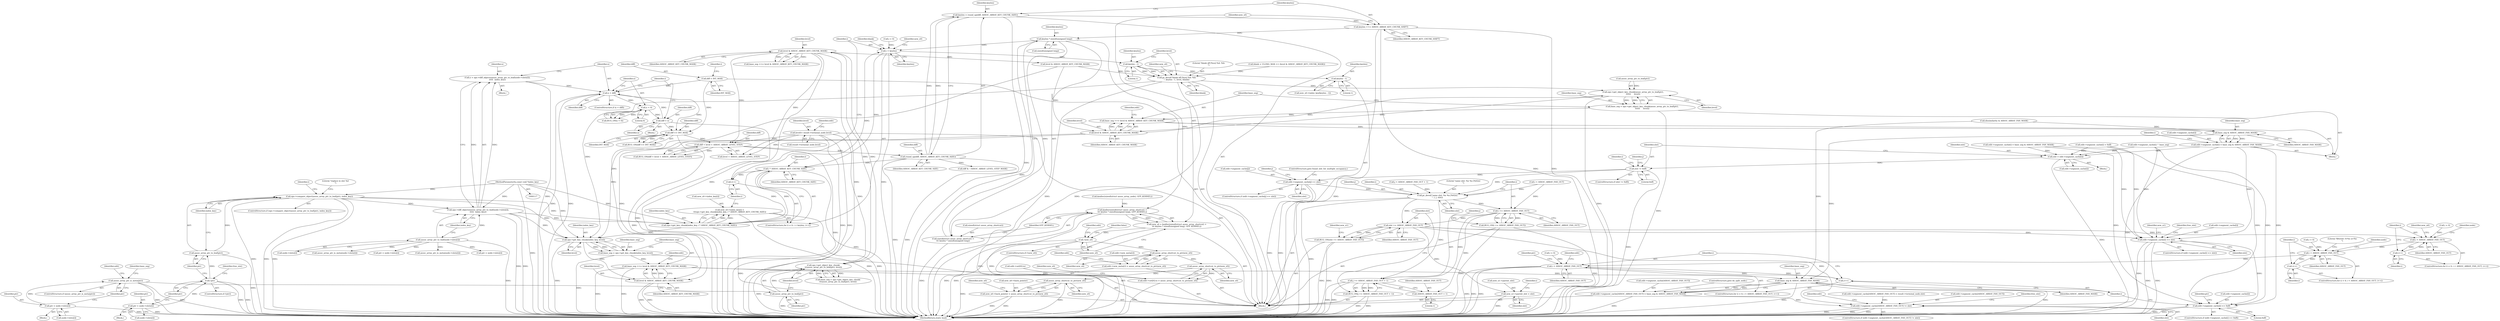 digraph "0_linux_8d4a2ec1e0b41b0cf9a0c5cd4511da7f8e4f3de2@API" {
"1001060" [label="(Call,keylen * sizeof(unsigned long))"];
"1001051" [label="(Call,keylen >>= ASSOC_ARRAY_KEY_CHUNK_SHIFT)"];
"1001046" [label="(Call,keylen = round_up(diff, ASSOC_ARRAY_KEY_CHUNK_SIZE))"];
"1001048" [label="(Call,round_up(diff, ASSOC_ARRAY_KEY_CHUNK_SIZE))"];
"1001041" [label="(Call,diff < level + ASSOC_ARRAY_LEVEL_STEP)"];
"1001037" [label="(Call,diff == INT_MAX)"];
"1001025" [label="(Call,x < diff)"];
"1001014" [label="(Call,x = ops->diff_objects(assoc_array_ptr_to_leaf(node->slots[i]),\n\t\t\t\t\t  index_key))"];
"1001016" [label="(Call,ops->diff_objects(assoc_array_ptr_to_leaf(node->slots[i]),\n\t\t\t\t\t  index_key))"];
"1001017" [label="(Call,assoc_array_ptr_to_leaf(node->slots[i]))"];
"1000200" [label="(Call,ops->compare_object(assoc_array_ptr_to_leaf(ptr), index_key))"];
"1000201" [label="(Call,assoc_array_ptr_to_leaf(ptr))"];
"1000192" [label="(Call,!ptr)"];
"1000184" [label="(Call,ptr = node->slots[i])"];
"1000120" [label="(MethodParameterIn,const void *index_key)"];
"1001000" [label="(Call,diff = INT_MAX)"];
"1001033" [label="(Call,diff = x)"];
"1001030" [label="(Call,x < 0)"];
"1000343" [label="(Call,level & ASSOC_ARRAY_KEY_CHUNK_MASK)"];
"1000337" [label="(Call,ops->get_object_key_chunk(\n\t\t\tassoc_array_ptr_to_leaf(ptr), level))"];
"1000338" [label="(Call,assoc_array_ptr_to_leaf(ptr))"];
"1000321" [label="(Call,assoc_array_ptr_is_meta(ptr))"];
"1000313" [label="(Call,ptr = node->slots[i])"];
"1000149" [label="(Call,level\t= result->terminal_node.level)"];
"1001056" [label="(Call,kzalloc(sizeof(struct assoc_array_shortcut) +\n\t\t\t keylen * sizeof(unsigned long), GFP_KERNEL))"];
"1001054" [label="(Call,new_s0 = kzalloc(sizeof(struct assoc_array_shortcut) +\n\t\t\t keylen * sizeof(unsigned long), GFP_KERNEL))"];
"1001066" [label="(Call,!new_s0)"];
"1001076" [label="(Call,assoc_array_shortcut_to_ptr(new_s0))"];
"1001070" [label="(Call,edit->new_meta[2] = assoc_array_shortcut_to_ptr(new_s0))"];
"1001086" [label="(Call,assoc_array_shortcut_to_ptr(new_s0))"];
"1001078" [label="(Call,edit->set[0].to = assoc_array_shortcut_to_ptr(new_s0))"];
"1001112" [label="(Call,assoc_array_shortcut_to_ptr(new_s0))"];
"1001108" [label="(Call,new_n0->back_pointer = assoc_array_shortcut_to_ptr(new_s0))"];
"1001057" [label="(Call,sizeof(struct assoc_array_shortcut) +\n\t\t\t keylen * sizeof(unsigned long))"];
"1001152" [label="(Call,i < keylen)"];
"1001165" [label="(Call,i * ASSOC_ARRAY_KEY_CHUNK_SIZE)"];
"1001155" [label="(Call,i++)"];
"1001163" [label="(Call,ops->get_key_chunk(index_key, i * ASSOC_ARRAY_KEY_CHUNK_SIZE))"];
"1001157" [label="(Call,new_s0->index_key[i] =\n\t\t\tops->get_key_chunk(index_key, i * ASSOC_ARRAY_KEY_CHUNK_SIZE))"];
"1001230" [label="(Call,ops->get_key_chunk(index_key, level))"];
"1001228" [label="(Call,base_seg = ops->get_key_chunk(index_key, level))"];
"1001233" [label="(Call,base_seg >>= level & ASSOC_ARRAY_KEY_CHUNK_MASK)"];
"1001244" [label="(Call,base_seg & ASSOC_ARRAY_FAN_MASK)"];
"1001238" [label="(Call,edit->segment_cache[ASSOC_ARRAY_FAN_OUT] = base_seg & ASSOC_ARRAY_FAN_MASK)"];
"1000663" [label="(Call,edit->segment_cache[ASSOC_ARRAY_FAN_OUT] != slot)"];
"1001235" [label="(Call,level & ASSOC_ARRAY_KEY_CHUNK_MASK)"];
"1001177" [label="(Call,keylen - 1)"];
"1001175" [label="(Call,pr_devel(\"blank off [%zu] %d: %lx\n\", keylen - 1, level, blank))"];
"1001210" [label="(Call,ops->get_object_key_chunk(assoc_array_ptr_to_leaf(ptr),\n\t\t\t\t\t\t     level))"];
"1001208" [label="(Call,base_seg = ops->get_object_key_chunk(assoc_array_ptr_to_leaf(ptr),\n\t\t\t\t\t\t     level))"];
"1001214" [label="(Call,base_seg >>= level & ASSOC_ARRAY_KEY_CHUNK_MASK)"];
"1001225" [label="(Call,base_seg & ASSOC_ARRAY_FAN_MASK)"];
"1001219" [label="(Call,edit->segment_cache[i] = base_seg & ASSOC_ARRAY_FAN_MASK)"];
"1000475" [label="(Call,slot = edit->segment_cache[i])"];
"1000483" [label="(Call,slot != 0xff)"];
"1000500" [label="(Call,edit->segment_cache[j] == slot)"];
"1000509" [label="(Call,pr_devel(\"same slot: %x %x [%02x]\n\", i, j, slot))"];
"1000515" [label="(Call,i >= ASSOC_ARRAY_FAN_OUT)"];
"1000514" [label="(Call,BUG_ON(i >= ASSOC_ARRAY_FAN_OUT))"];
"1000519" [label="(Call,j >= ASSOC_ARRAY_FAN_OUT + 1)"];
"1000518" [label="(Call,BUG_ON(j >= ASSOC_ARRAY_FAN_OUT + 1))"];
"1000521" [label="(Call,ASSOC_ARRAY_FAN_OUT + 1)"];
"1000525" [label="(Call,slot >= ASSOC_ARRAY_FAN_OUT)"];
"1000524" [label="(Call,BUG_ON(slot >= ASSOC_ARRAY_FAN_OUT))"];
"1000528" [label="(Call,new_n1->parent_slot = slot)"];
"1000537" [label="(Call,i < ASSOC_ARRAY_FAN_OUT)"];
"1000540" [label="(Call,i++)"];
"1000595" [label="(Call,i < ASSOC_ARRAY_FAN_OUT)"];
"1000598" [label="(Call,i++)"];
"1000729" [label="(Call,i < ASSOC_ARRAY_FAN_OUT)"];
"1000732" [label="(Call,i++)"];
"1000610" [label="(Call,edit->segment_cache[i] == slot)"];
"1000736" [label="(Call,edit->segment_cache[i] == 0xff)"];
"1001216" [label="(Call,level & ASSOC_ARRAY_KEY_CHUNK_MASK)"];
"1001187" [label="(Call,keylen - 1)"];
"1001216" [label="(Call,level & ASSOC_ARRAY_KEY_CHUNK_MASK)"];
"1000510" [label="(Literal,\"same slot: %x %x [%02x]\n\")"];
"1001015" [label="(Identifier,x)"];
"1000674" [label="(Identifier,free_slot)"];
"1001232" [label="(Identifier,level)"];
"1001002" [label="(Identifier,INT_MAX)"];
"1001005" [label="(Identifier,i)"];
"1000488" [label="(Identifier,j)"];
"1001078" [label="(Call,edit->set[0].to = assoc_array_shortcut_to_ptr(new_s0))"];
"1000725" [label="(ControlStructure,for (i = 0; i < ASSOC_ARRAY_FAN_OUT; i++))"];
"1001036" [label="(Call,BUG_ON(diff == INT_MAX))"];
"1000540" [label="(Call,i++)"];
"1000609" [label="(ControlStructure,if (edit->segment_cache[i] == slot))"];
"1000321" [label="(Call,assoc_array_ptr_is_meta(ptr))"];
"1000599" [label="(Identifier,i)"];
"1000524" [label="(Call,BUG_ON(slot >= ASSOC_ARRAY_FAN_OUT))"];
"1000324" [label="(Call,edit->segment_cache[i] = 0xff)"];
"1000201" [label="(Call,assoc_array_ptr_to_leaf(ptr))"];
"1001039" [label="(Identifier,INT_MAX)"];
"1000509" [label="(Call,pr_devel(\"same slot: %x %x [%02x]\n\", i, j, slot))"];
"1000520" [label="(Identifier,j)"];
"1000149" [label="(Call,level\t= result->terminal_node.level)"];
"1000337" [label="(Call,ops->get_object_key_chunk(\n\t\t\tassoc_array_ptr_to_leaf(ptr), level))"];
"1000206" [label="(Literal,\"replace in slot %d\n\")"];
"1001070" [label="(Call,edit->new_meta[2] = assoc_array_shortcut_to_ptr(new_s0))"];
"1001210" [label="(Call,ops->get_object_key_chunk(assoc_array_ptr_to_leaf(ptr),\n\t\t\t\t\t\t     level))"];
"1000733" [label="(Identifier,i)"];
"1000182" [label="(Identifier,i)"];
"1001060" [label="(Call,keylen * sizeof(unsigned long))"];
"1000596" [label="(Identifier,i)"];
"1001052" [label="(Identifier,keylen)"];
"1000343" [label="(Call,level & ASSOC_ARRAY_KEY_CHUNK_MASK)"];
"1000312" [label="(Block,)"];
"1001016" [label="(Call,ops->diff_objects(assoc_array_ptr_to_leaf(node->slots[i]),\n\t\t\t\t\t  index_key))"];
"1001163" [label="(Call,ops->get_key_chunk(index_key, i * ASSOC_ARRAY_KEY_CHUNK_SIZE))"];
"1001226" [label="(Identifier,base_seg)"];
"1000344" [label="(Identifier,level)"];
"1001153" [label="(Identifier,i)"];
"1001229" [label="(Identifier,base_seg)"];
"1000506" [label="(Identifier,slot)"];
"1001199" [label="(Identifier,i)"];
"1000313" [label="(Call,ptr = node->slots[i])"];
"1001169" [label="(Identifier,blank)"];
"1000663" [label="(Call,edit->segment_cache[ASSOC_ARRAY_FAN_OUT] != slot)"];
"1001065" [label="(ControlStructure,if (!new_s0))"];
"1001185" [label="(Identifier,new_s0)"];
"1000382" [label="(Call,edit->segment_cache[i] ^ base_seg)"];
"1001167" [label="(Identifier,ASSOC_ARRAY_KEY_CHUNK_SIZE)"];
"1000546" [label="(Identifier,node)"];
"1000730" [label="(Identifier,i)"];
"1000515" [label="(Call,i >= ASSOC_ARRAY_FAN_OUT)"];
"1001053" [label="(Identifier,ASSOC_ARRAY_KEY_CHUNK_SHIFT)"];
"1001086" [label="(Call,assoc_array_shortcut_to_ptr(new_s0))"];
"1001211" [label="(Call,assoc_array_ptr_to_leaf(ptr))"];
"1001217" [label="(Identifier,level)"];
"1000199" [label="(ControlStructure,if (ops->compare_object(assoc_array_ptr_to_leaf(ptr), index_key)))"];
"1001012" [label="(Block,)"];
"1001172" [label="(Call,level & ASSOC_ARRAY_KEY_CHUNK_MASK)"];
"1000320" [label="(ControlStructure,if (assoc_array_ptr_is_meta(ptr)))"];
"1001189" [label="(Literal,1)"];
"1001156" [label="(Identifier,i)"];
"1001023" [label="(Identifier,index_key)"];
"1001246" [label="(Identifier,ASSOC_ARRAY_FAN_MASK)"];
"1001055" [label="(Identifier,new_s0)"];
"1001046" [label="(Call,keylen = round_up(diff, ASSOC_ARRAY_KEY_CHUNK_SIZE))"];
"1000159" [label="(Identifier,edit)"];
"1001181" [label="(Identifier,blank)"];
"1000183" [label="(Block,)"];
"1000485" [label="(Literal,0xff)"];
"1001227" [label="(Identifier,ASSOC_ARRAY_FAN_MASK)"];
"1000639" [label="(Identifier,free_slot)"];
"1000184" [label="(Call,ptr = node->slots[i])"];
"1000572" [label="(Identifier,new_n0)"];
"1001112" [label="(Call,assoc_array_shortcut_to_ptr(new_s0))"];
"1000732" [label="(Call,i++)"];
"1001001" [label="(Identifier,diff)"];
"1001038" [label="(Identifier,diff)"];
"1000535" [label="(Identifier,i)"];
"1001239" [label="(Call,edit->segment_cache[ASSOC_ARRAY_FAN_OUT])"];
"1001214" [label="(Call,base_seg >>= level & ASSOC_ARRAY_KEY_CHUNK_MASK)"];
"1000737" [label="(Call,edit->segment_cache[i])"];
"1001042" [label="(Identifier,diff)"];
"1000338" [label="(Call,assoc_array_ptr_to_leaf(ptr))"];
"1001213" [label="(Identifier,level)"];
"1001035" [label="(Identifier,x)"];
"1001018" [label="(Call,node->slots[i])"];
"1001066" [label="(Call,!new_s0)"];
"1001079" [label="(Call,edit->set[0].to)"];
"1001236" [label="(Identifier,level)"];
"1001222" [label="(Identifier,edit)"];
"1000595" [label="(Call,i < ASSOC_ARRAY_FAN_OUT)"];
"1001017" [label="(Call,assoc_array_ptr_to_leaf(node->slots[i]))"];
"1001031" [label="(Identifier,x)"];
"1001241" [label="(Identifier,edit)"];
"1000592" [label="(Call,i = 0)"];
"1001209" [label="(Identifier,base_seg)"];
"1001215" [label="(Identifier,base_seg)"];
"1000203" [label="(Identifier,index_key)"];
"1000196" [label="(Identifier,free_slot)"];
"1000473" [label="(Identifier,i)"];
"1001064" [label="(Identifier,GFP_KERNEL)"];
"1000512" [label="(Identifier,j)"];
"1000611" [label="(Call,edit->segment_cache[i])"];
"1000735" [label="(ControlStructure,if (edit->segment_cache[i] == 0xff))"];
"1001233" [label="(Call,base_seg >>= level & ASSOC_ARRAY_KEY_CHUNK_MASK)"];
"1000394" [label="(Call,dissimilarity & ASSOC_ARRAY_FAN_MASK)"];
"1000528" [label="(Call,new_n1->parent_slot = slot)"];
"1000511" [label="(Identifier,i)"];
"1001069" [label="(Identifier,false)"];
"1001073" [label="(Identifier,edit)"];
"1001109" [label="(Call,new_n0->back_pointer)"];
"1000477" [label="(Call,edit->segment_cache[i])"];
"1001056" [label="(Call,kzalloc(sizeof(struct assoc_array_shortcut) +\n\t\t\t keylen * sizeof(unsigned long), GFP_KERNEL))"];
"1000539" [label="(Identifier,ASSOC_ARRAY_FAN_OUT)"];
"1001220" [label="(Call,edit->segment_cache[i])"];
"1000339" [label="(Identifier,ptr)"];
"1000500" [label="(Call,edit->segment_cache[j] == slot)"];
"1001219" [label="(Call,edit->segment_cache[i] = base_seg & ASSOC_ARRAY_FAN_MASK)"];
"1001029" [label="(Call,BUG_ON(x < 0))"];
"1001090" [label="(Identifier,new_s0)"];
"1000518" [label="(Call,BUG_ON(j >= ASSOC_ARRAY_FAN_OUT + 1))"];
"1000530" [label="(Identifier,new_n1)"];
"1000522" [label="(Identifier,ASSOC_ARRAY_FAN_OUT)"];
"1001061" [label="(Identifier,keylen)"];
"1000521" [label="(Call,ASSOC_ARRAY_FAN_OUT + 1)"];
"1001071" [label="(Call,edit->new_meta[2])"];
"1000501" [label="(Call,edit->segment_cache[j])"];
"1001034" [label="(Identifier,diff)"];
"1000659" [label="(Literal,\"filtered: f=%x n=%x\n\")"];
"1000669" [label="(Identifier,slot)"];
"1001011" [label="(Identifier,i)"];
"1000538" [label="(Identifier,i)"];
"1000483" [label="(Call,slot != 0xff)"];
"1001235" [label="(Call,level & ASSOC_ARRAY_KEY_CHUNK_MASK)"];
"1001208" [label="(Call,base_seg = ops->get_object_key_chunk(assoc_array_ptr_to_leaf(ptr),\n\t\t\t\t\t\t     level))"];
"1001248" [label="(MethodReturn,static bool)"];
"1001244" [label="(Call,base_seg & ASSOC_ARRAY_FAN_MASK)"];
"1001179" [label="(Literal,1)"];
"1001025" [label="(Call,x < diff)"];
"1000185" [label="(Identifier,ptr)"];
"1000533" [label="(ControlStructure,for (i = 0; i < ASSOC_ARRAY_FAN_OUT; i++))"];
"1000591" [label="(ControlStructure,for (i = 0; i < ASSOC_ARRAY_FAN_OUT; i++))"];
"1000598" [label="(Call,i++)"];
"1001155" [label="(Call,i++)"];
"1000514" [label="(Call,BUG_ON(i >= ASSOC_ARRAY_FAN_OUT))"];
"1001116" [label="(Identifier,new_n0)"];
"1000523" [label="(Literal,1)"];
"1001230" [label="(Call,ops->get_key_chunk(index_key, level))"];
"1000616" [label="(Identifier,slot)"];
"1001077" [label="(Identifier,new_s0)"];
"1001037" [label="(Call,diff == INT_MAX)"];
"1000345" [label="(Identifier,ASSOC_ARRAY_KEY_CHUNK_MASK)"];
"1000314" [label="(Identifier,ptr)"];
"1001108" [label="(Call,new_n0->back_pointer = assoc_array_shortcut_to_ptr(new_s0))"];
"1001177" [label="(Call,keylen - 1)"];
"1001030" [label="(Call,x < 0)"];
"1001201" [label="(Call,ptr = node->slots[i])"];
"1000193" [label="(Identifier,ptr)"];
"1000335" [label="(Call,base_seg = ops->get_object_key_chunk(\n\t\t\tassoc_array_ptr_to_leaf(ptr), level))"];
"1001054" [label="(Call,new_s0 = kzalloc(sizeof(struct assoc_array_shortcut) +\n\t\t\t keylen * sizeof(unsigned long), GFP_KERNEL))"];
"1000336" [label="(Identifier,base_seg)"];
"1000517" [label="(Identifier,ASSOC_ARRAY_FAN_OUT)"];
"1000534" [label="(Call,i = 0)"];
"1001247" [label="(ControlStructure,goto do_split_node;)"];
"1001176" [label="(Literal,\"blank off [%zu] %d: %lx\n\")"];
"1001154" [label="(Identifier,keylen)"];
"1000701" [label="(Identifier,edit)"];
"1001237" [label="(Identifier,ASSOC_ARRAY_KEY_CHUNK_MASK)"];
"1001200" [label="(Block,)"];
"1001082" [label="(Identifier,edit)"];
"1000281" [label="(Call,kzalloc(sizeof(struct assoc_array_node), GFP_KERNEL))"];
"1000200" [label="(Call,ops->compare_object(assoc_array_ptr_to_leaf(ptr), index_key))"];
"1000120" [label="(MethodParameterIn,const void *index_key)"];
"1000315" [label="(Call,node->slots[i])"];
"1001238" [label="(Call,edit->segment_cache[ASSOC_ARRAY_FAN_OUT] = base_seg & ASSOC_ARRAY_FAN_MASK)"];
"1000476" [label="(Identifier,slot)"];
"1000745" [label="(Identifier,ptr)"];
"1000739" [label="(Identifier,edit)"];
"1001067" [label="(Identifier,new_s0)"];
"1001149" [label="(Call,i = 0)"];
"1001231" [label="(Identifier,index_key)"];
"1001175" [label="(Call,pr_devel(\"blank off [%zu] %d: %lx\n\", keylen - 1, level, blank))"];
"1001062" [label="(Call,sizeof(unsigned long))"];
"1001137" [label="(Call,diff & ~ASSOC_ARRAY_LEVEL_STEP_MASK)"];
"1000602" [label="(Call,assoc_array_ptr_is_meta(node->slots[i]))"];
"1000605" [label="(Identifier,node)"];
"1000731" [label="(Identifier,ASSOC_ARRAY_FAN_OUT)"];
"1000341" [label="(Call,base_seg >>= level & ASSOC_ARRAY_KEY_CHUNK_MASK)"];
"1001148" [label="(ControlStructure,for (i = 0; i < keylen; i++))"];
"1000744" [label="(Call,ptr = node->slots[i])"];
"1000529" [label="(Call,new_n1->parent_slot)"];
"1000526" [label="(Identifier,slot)"];
"1000475" [label="(Call,slot = edit->segment_cache[i])"];
"1001152" [label="(Call,i < keylen)"];
"1000729" [label="(Call,i < ASSOC_ARRAY_FAN_OUT)"];
"1000541" [label="(Identifier,i)"];
"1001228" [label="(Call,base_seg = ops->get_key_chunk(index_key, level))"];
"1001027" [label="(Identifier,diff)"];
"1000543" [label="(Call,assoc_array_ptr_is_meta(node->slots[i]))"];
"1000192" [label="(Call,!ptr)"];
"1000527" [label="(Identifier,ASSOC_ARRAY_FAN_OUT)"];
"1000736" [label="(Call,edit->segment_cache[i] == 0xff)"];
"1001049" [label="(Identifier,diff)"];
"1000513" [label="(Identifier,slot)"];
"1000532" [label="(Identifier,slot)"];
"1001000" [label="(Call,diff = INT_MAX)"];
"1001050" [label="(Identifier,ASSOC_ARRAY_KEY_CHUNK_SIZE)"];
"1001160" [label="(Identifier,new_s0)"];
"1000621" [label="(Identifier,new_n1)"];
"1000525" [label="(Call,slot >= ASSOC_ARRAY_FAN_OUT)"];
"1001026" [label="(Identifier,x)"];
"1000346" [label="(Call,edit->segment_cache[i] = base_seg & ASSOC_ARRAY_FAN_MASK)"];
"1001166" [label="(Identifier,i)"];
"1001225" [label="(Call,base_seg & ASSOC_ARRAY_FAN_MASK)"];
"1001180" [label="(Identifier,level)"];
"1001048" [label="(Call,round_up(diff, ASSOC_ARRAY_KEY_CHUNK_SIZE))"];
"1001051" [label="(Call,keylen >>= ASSOC_ARRAY_KEY_CHUNK_SHIFT)"];
"1001040" [label="(Call,BUG_ON(diff < level + ASSOC_ARRAY_LEVEL_STEP))"];
"1000482" [label="(ControlStructure,if (slot != 0xff))"];
"1001028" [label="(Block,)"];
"1000498" [label="(Identifier,j)"];
"1001032" [label="(Literal,0)"];
"1001187" [label="(Call,keylen - 1)"];
"1001047" [label="(Identifier,keylen)"];
"1000186" [label="(Call,node->slots[i])"];
"1001168" [label="(Call,blank = ULONG_MAX << (level & ASSOC_ARRAY_KEY_CHUNK_MASK))"];
"1001183" [label="(Call,new_s0->index_key[keylen - 1])"];
"1001057" [label="(Call,sizeof(struct assoc_array_shortcut) +\n\t\t\t keylen * sizeof(unsigned long))"];
"1001041" [label="(Call,diff < level + ASSOC_ARRAY_LEVEL_STEP)"];
"1000499" [label="(ControlStructure,if (edit->segment_cache[j] == slot))"];
"1000156" [label="(Call,edit->segment_cache[ASSOC_ARRAY_FAN_OUT] = result->terminal_node.slot)"];
"1001014" [label="(Call,x = ops->diff_objects(assoc_array_ptr_to_leaf(node->slots[i]),\n\t\t\t\t\t  index_key))"];
"1000492" [label="(Call,j < ASSOC_ARRAY_FAN_OUT + 1)"];
"1001164" [label="(Identifier,index_key)"];
"1000519" [label="(Call,j >= ASSOC_ARRAY_FAN_OUT + 1)"];
"1000340" [label="(Identifier,level)"];
"1001024" [label="(ControlStructure,if (x < diff))"];
"1001043" [label="(Call,level + ASSOC_ARRAY_LEVEL_STEP)"];
"1000202" [label="(Identifier,ptr)"];
"1000322" [label="(Identifier,ptr)"];
"1001058" [label="(Call,sizeof(struct assoc_array_shortcut))"];
"1001234" [label="(Identifier,base_seg)"];
"1000507" [label="(ControlStructure,goto found_slot_for_multiple_occupancy;)"];
"1000484" [label="(Identifier,slot)"];
"1000122" [label="(Block,)"];
"1001033" [label="(Call,diff = x)"];
"1000789" [label="(Identifier,ptr)"];
"1001245" [label="(Identifier,base_seg)"];
"1001157" [label="(Call,new_s0->index_key[i] =\n\t\t\tops->get_key_chunk(index_key, i * ASSOC_ARRAY_KEY_CHUNK_SIZE))"];
"1001218" [label="(Identifier,ASSOC_ARRAY_KEY_CHUNK_MASK)"];
"1000469" [label="(Call,i < ASSOC_ARRAY_FAN_OUT)"];
"1000610" [label="(Call,edit->segment_cache[i] == slot)"];
"1001178" [label="(Identifier,keylen)"];
"1001188" [label="(Identifier,keylen)"];
"1001087" [label="(Identifier,new_s0)"];
"1000662" [label="(ControlStructure,if (edit->segment_cache[ASSOC_ARRAY_FAN_OUT] != slot))"];
"1000151" [label="(Call,result->terminal_node.level)"];
"1001165" [label="(Call,i * ASSOC_ARRAY_KEY_CHUNK_SIZE)"];
"1000516" [label="(Identifier,i)"];
"1000327" [label="(Identifier,edit)"];
"1000597" [label="(Identifier,ASSOC_ARRAY_FAN_OUT)"];
"1000474" [label="(Block,)"];
"1000664" [label="(Call,edit->segment_cache[ASSOC_ARRAY_FAN_OUT])"];
"1001158" [label="(Call,new_s0->index_key[i])"];
"1000537" [label="(Call,i < ASSOC_ARRAY_FAN_OUT)"];
"1001113" [label="(Identifier,new_s0)"];
"1000150" [label="(Identifier,level)"];
"1000742" [label="(Literal,0xff)"];
"1000191" [label="(ControlStructure,if (!ptr))"];
"1000726" [label="(Call,i = 0)"];
"1001076" [label="(Call,assoc_array_shortcut_to_ptr(new_s0))"];
"1001060" -> "1001057"  [label="AST: "];
"1001060" -> "1001062"  [label="CFG: "];
"1001061" -> "1001060"  [label="AST: "];
"1001062" -> "1001060"  [label="AST: "];
"1001057" -> "1001060"  [label="CFG: "];
"1001060" -> "1001248"  [label="DDG: "];
"1001060" -> "1001056"  [label="DDG: "];
"1001060" -> "1001057"  [label="DDG: "];
"1001051" -> "1001060"  [label="DDG: "];
"1001060" -> "1001152"  [label="DDG: "];
"1001051" -> "1000122"  [label="AST: "];
"1001051" -> "1001053"  [label="CFG: "];
"1001052" -> "1001051"  [label="AST: "];
"1001053" -> "1001051"  [label="AST: "];
"1001055" -> "1001051"  [label="CFG: "];
"1001051" -> "1001248"  [label="DDG: "];
"1001051" -> "1001248"  [label="DDG: "];
"1001046" -> "1001051"  [label="DDG: "];
"1001046" -> "1000122"  [label="AST: "];
"1001046" -> "1001048"  [label="CFG: "];
"1001047" -> "1001046"  [label="AST: "];
"1001048" -> "1001046"  [label="AST: "];
"1001052" -> "1001046"  [label="CFG: "];
"1001046" -> "1001248"  [label="DDG: "];
"1001048" -> "1001046"  [label="DDG: "];
"1001048" -> "1001046"  [label="DDG: "];
"1001048" -> "1001050"  [label="CFG: "];
"1001049" -> "1001048"  [label="AST: "];
"1001050" -> "1001048"  [label="AST: "];
"1001048" -> "1001248"  [label="DDG: "];
"1001048" -> "1001248"  [label="DDG: "];
"1001041" -> "1001048"  [label="DDG: "];
"1001048" -> "1001137"  [label="DDG: "];
"1001048" -> "1001165"  [label="DDG: "];
"1001041" -> "1001040"  [label="AST: "];
"1001041" -> "1001043"  [label="CFG: "];
"1001042" -> "1001041"  [label="AST: "];
"1001043" -> "1001041"  [label="AST: "];
"1001040" -> "1001041"  [label="CFG: "];
"1001041" -> "1001248"  [label="DDG: "];
"1001041" -> "1001040"  [label="DDG: "];
"1001041" -> "1001040"  [label="DDG: "];
"1001037" -> "1001041"  [label="DDG: "];
"1000343" -> "1001041"  [label="DDG: "];
"1000149" -> "1001041"  [label="DDG: "];
"1001037" -> "1001036"  [label="AST: "];
"1001037" -> "1001039"  [label="CFG: "];
"1001038" -> "1001037"  [label="AST: "];
"1001039" -> "1001037"  [label="AST: "];
"1001036" -> "1001037"  [label="CFG: "];
"1001037" -> "1001248"  [label="DDG: "];
"1001037" -> "1001036"  [label="DDG: "];
"1001037" -> "1001036"  [label="DDG: "];
"1001025" -> "1001037"  [label="DDG: "];
"1001000" -> "1001037"  [label="DDG: "];
"1001033" -> "1001037"  [label="DDG: "];
"1001025" -> "1001024"  [label="AST: "];
"1001025" -> "1001027"  [label="CFG: "];
"1001026" -> "1001025"  [label="AST: "];
"1001027" -> "1001025"  [label="AST: "];
"1001031" -> "1001025"  [label="CFG: "];
"1001011" -> "1001025"  [label="CFG: "];
"1001025" -> "1001248"  [label="DDG: "];
"1001025" -> "1001248"  [label="DDG: "];
"1001014" -> "1001025"  [label="DDG: "];
"1001000" -> "1001025"  [label="DDG: "];
"1001033" -> "1001025"  [label="DDG: "];
"1001025" -> "1001030"  [label="DDG: "];
"1001014" -> "1001012"  [label="AST: "];
"1001014" -> "1001016"  [label="CFG: "];
"1001015" -> "1001014"  [label="AST: "];
"1001016" -> "1001014"  [label="AST: "];
"1001026" -> "1001014"  [label="CFG: "];
"1001014" -> "1001248"  [label="DDG: "];
"1001016" -> "1001014"  [label="DDG: "];
"1001016" -> "1001014"  [label="DDG: "];
"1001016" -> "1001023"  [label="CFG: "];
"1001017" -> "1001016"  [label="AST: "];
"1001023" -> "1001016"  [label="AST: "];
"1001016" -> "1001248"  [label="DDG: "];
"1001016" -> "1001248"  [label="DDG: "];
"1001017" -> "1001016"  [label="DDG: "];
"1000200" -> "1001016"  [label="DDG: "];
"1000120" -> "1001016"  [label="DDG: "];
"1001016" -> "1001163"  [label="DDG: "];
"1001016" -> "1001230"  [label="DDG: "];
"1001017" -> "1001018"  [label="CFG: "];
"1001018" -> "1001017"  [label="AST: "];
"1001023" -> "1001017"  [label="CFG: "];
"1001017" -> "1001248"  [label="DDG: "];
"1001017" -> "1000543"  [label="DDG: "];
"1001017" -> "1000602"  [label="DDG: "];
"1001017" -> "1000744"  [label="DDG: "];
"1001017" -> "1001201"  [label="DDG: "];
"1000200" -> "1000199"  [label="AST: "];
"1000200" -> "1000203"  [label="CFG: "];
"1000201" -> "1000200"  [label="AST: "];
"1000203" -> "1000200"  [label="AST: "];
"1000206" -> "1000200"  [label="CFG: "];
"1000182" -> "1000200"  [label="CFG: "];
"1000200" -> "1001248"  [label="DDG: "];
"1000200" -> "1001248"  [label="DDG: "];
"1000200" -> "1001248"  [label="DDG: "];
"1000201" -> "1000200"  [label="DDG: "];
"1000120" -> "1000200"  [label="DDG: "];
"1000200" -> "1001163"  [label="DDG: "];
"1000200" -> "1001230"  [label="DDG: "];
"1000201" -> "1000202"  [label="CFG: "];
"1000202" -> "1000201"  [label="AST: "];
"1000203" -> "1000201"  [label="CFG: "];
"1000201" -> "1001248"  [label="DDG: "];
"1000192" -> "1000201"  [label="DDG: "];
"1000192" -> "1000191"  [label="AST: "];
"1000192" -> "1000193"  [label="CFG: "];
"1000193" -> "1000192"  [label="AST: "];
"1000196" -> "1000192"  [label="CFG: "];
"1000202" -> "1000192"  [label="CFG: "];
"1000192" -> "1001248"  [label="DDG: "];
"1000192" -> "1001248"  [label="DDG: "];
"1000184" -> "1000192"  [label="DDG: "];
"1000184" -> "1000183"  [label="AST: "];
"1000184" -> "1000186"  [label="CFG: "];
"1000185" -> "1000184"  [label="AST: "];
"1000186" -> "1000184"  [label="AST: "];
"1000193" -> "1000184"  [label="CFG: "];
"1000184" -> "1001248"  [label="DDG: "];
"1000120" -> "1000117"  [label="AST: "];
"1000120" -> "1001248"  [label="DDG: "];
"1000120" -> "1001163"  [label="DDG: "];
"1000120" -> "1001230"  [label="DDG: "];
"1001000" -> "1000122"  [label="AST: "];
"1001000" -> "1001002"  [label="CFG: "];
"1001001" -> "1001000"  [label="AST: "];
"1001002" -> "1001000"  [label="AST: "];
"1001005" -> "1001000"  [label="CFG: "];
"1001033" -> "1001028"  [label="AST: "];
"1001033" -> "1001035"  [label="CFG: "];
"1001034" -> "1001033"  [label="AST: "];
"1001035" -> "1001033"  [label="AST: "];
"1001011" -> "1001033"  [label="CFG: "];
"1001033" -> "1001248"  [label="DDG: "];
"1001030" -> "1001033"  [label="DDG: "];
"1001030" -> "1001029"  [label="AST: "];
"1001030" -> "1001032"  [label="CFG: "];
"1001031" -> "1001030"  [label="AST: "];
"1001032" -> "1001030"  [label="AST: "];
"1001029" -> "1001030"  [label="CFG: "];
"1001030" -> "1001029"  [label="DDG: "];
"1001030" -> "1001029"  [label="DDG: "];
"1000343" -> "1000341"  [label="AST: "];
"1000343" -> "1000345"  [label="CFG: "];
"1000344" -> "1000343"  [label="AST: "];
"1000345" -> "1000343"  [label="AST: "];
"1000341" -> "1000343"  [label="CFG: "];
"1000343" -> "1001248"  [label="DDG: "];
"1000343" -> "1001248"  [label="DDG: "];
"1000343" -> "1000337"  [label="DDG: "];
"1000343" -> "1000341"  [label="DDG: "];
"1000343" -> "1000341"  [label="DDG: "];
"1000337" -> "1000343"  [label="DDG: "];
"1000343" -> "1001043"  [label="DDG: "];
"1000343" -> "1001172"  [label="DDG: "];
"1000337" -> "1000335"  [label="AST: "];
"1000337" -> "1000340"  [label="CFG: "];
"1000338" -> "1000337"  [label="AST: "];
"1000340" -> "1000337"  [label="AST: "];
"1000335" -> "1000337"  [label="CFG: "];
"1000337" -> "1001248"  [label="DDG: "];
"1000337" -> "1000335"  [label="DDG: "];
"1000337" -> "1000335"  [label="DDG: "];
"1000338" -> "1000337"  [label="DDG: "];
"1000149" -> "1000337"  [label="DDG: "];
"1000338" -> "1000339"  [label="CFG: "];
"1000339" -> "1000338"  [label="AST: "];
"1000340" -> "1000338"  [label="CFG: "];
"1000338" -> "1001248"  [label="DDG: "];
"1000321" -> "1000338"  [label="DDG: "];
"1000321" -> "1000320"  [label="AST: "];
"1000321" -> "1000322"  [label="CFG: "];
"1000322" -> "1000321"  [label="AST: "];
"1000327" -> "1000321"  [label="CFG: "];
"1000336" -> "1000321"  [label="CFG: "];
"1000321" -> "1001248"  [label="DDG: "];
"1000321" -> "1001248"  [label="DDG: "];
"1000313" -> "1000321"  [label="DDG: "];
"1000313" -> "1000312"  [label="AST: "];
"1000313" -> "1000315"  [label="CFG: "];
"1000314" -> "1000313"  [label="AST: "];
"1000315" -> "1000313"  [label="AST: "];
"1000322" -> "1000313"  [label="CFG: "];
"1000313" -> "1001248"  [label="DDG: "];
"1000149" -> "1000122"  [label="AST: "];
"1000149" -> "1000151"  [label="CFG: "];
"1000150" -> "1000149"  [label="AST: "];
"1000151" -> "1000149"  [label="AST: "];
"1000159" -> "1000149"  [label="CFG: "];
"1000149" -> "1001248"  [label="DDG: "];
"1000149" -> "1001248"  [label="DDG: "];
"1000149" -> "1001043"  [label="DDG: "];
"1001056" -> "1001054"  [label="AST: "];
"1001056" -> "1001064"  [label="CFG: "];
"1001057" -> "1001056"  [label="AST: "];
"1001064" -> "1001056"  [label="AST: "];
"1001054" -> "1001056"  [label="CFG: "];
"1001056" -> "1001248"  [label="DDG: "];
"1001056" -> "1001248"  [label="DDG: "];
"1001056" -> "1001054"  [label="DDG: "];
"1001056" -> "1001054"  [label="DDG: "];
"1000281" -> "1001056"  [label="DDG: "];
"1001054" -> "1000122"  [label="AST: "];
"1001055" -> "1001054"  [label="AST: "];
"1001067" -> "1001054"  [label="CFG: "];
"1001054" -> "1001248"  [label="DDG: "];
"1001054" -> "1001066"  [label="DDG: "];
"1001066" -> "1001065"  [label="AST: "];
"1001066" -> "1001067"  [label="CFG: "];
"1001067" -> "1001066"  [label="AST: "];
"1001069" -> "1001066"  [label="CFG: "];
"1001073" -> "1001066"  [label="CFG: "];
"1001066" -> "1001248"  [label="DDG: "];
"1001066" -> "1001248"  [label="DDG: "];
"1001066" -> "1001076"  [label="DDG: "];
"1001076" -> "1001070"  [label="AST: "];
"1001076" -> "1001077"  [label="CFG: "];
"1001077" -> "1001076"  [label="AST: "];
"1001070" -> "1001076"  [label="CFG: "];
"1001076" -> "1001070"  [label="DDG: "];
"1001076" -> "1001086"  [label="DDG: "];
"1001070" -> "1000122"  [label="AST: "];
"1001071" -> "1001070"  [label="AST: "];
"1001082" -> "1001070"  [label="CFG: "];
"1001070" -> "1001248"  [label="DDG: "];
"1001086" -> "1001078"  [label="AST: "];
"1001086" -> "1001087"  [label="CFG: "];
"1001087" -> "1001086"  [label="AST: "];
"1001078" -> "1001086"  [label="CFG: "];
"1001086" -> "1001078"  [label="DDG: "];
"1001086" -> "1001112"  [label="DDG: "];
"1001078" -> "1000122"  [label="AST: "];
"1001079" -> "1001078"  [label="AST: "];
"1001090" -> "1001078"  [label="CFG: "];
"1001078" -> "1001248"  [label="DDG: "];
"1001112" -> "1001108"  [label="AST: "];
"1001112" -> "1001113"  [label="CFG: "];
"1001113" -> "1001112"  [label="AST: "];
"1001108" -> "1001112"  [label="CFG: "];
"1001112" -> "1001248"  [label="DDG: "];
"1001112" -> "1001108"  [label="DDG: "];
"1001108" -> "1000122"  [label="AST: "];
"1001109" -> "1001108"  [label="AST: "];
"1001116" -> "1001108"  [label="CFG: "];
"1001108" -> "1001248"  [label="DDG: "];
"1001108" -> "1001248"  [label="DDG: "];
"1001058" -> "1001057"  [label="AST: "];
"1001064" -> "1001057"  [label="CFG: "];
"1001057" -> "1001248"  [label="DDG: "];
"1001152" -> "1001148"  [label="AST: "];
"1001152" -> "1001154"  [label="CFG: "];
"1001153" -> "1001152"  [label="AST: "];
"1001154" -> "1001152"  [label="AST: "];
"1001160" -> "1001152"  [label="CFG: "];
"1001169" -> "1001152"  [label="CFG: "];
"1001152" -> "1001248"  [label="DDG: "];
"1001155" -> "1001152"  [label="DDG: "];
"1001149" -> "1001152"  [label="DDG: "];
"1001152" -> "1001165"  [label="DDG: "];
"1001152" -> "1001177"  [label="DDG: "];
"1001165" -> "1001163"  [label="AST: "];
"1001165" -> "1001167"  [label="CFG: "];
"1001166" -> "1001165"  [label="AST: "];
"1001167" -> "1001165"  [label="AST: "];
"1001163" -> "1001165"  [label="CFG: "];
"1001165" -> "1001248"  [label="DDG: "];
"1001165" -> "1001155"  [label="DDG: "];
"1001165" -> "1001163"  [label="DDG: "];
"1001165" -> "1001163"  [label="DDG: "];
"1001155" -> "1001148"  [label="AST: "];
"1001155" -> "1001156"  [label="CFG: "];
"1001156" -> "1001155"  [label="AST: "];
"1001153" -> "1001155"  [label="CFG: "];
"1001163" -> "1001157"  [label="AST: "];
"1001164" -> "1001163"  [label="AST: "];
"1001157" -> "1001163"  [label="CFG: "];
"1001163" -> "1001248"  [label="DDG: "];
"1001163" -> "1001157"  [label="DDG: "];
"1001163" -> "1001157"  [label="DDG: "];
"1001163" -> "1001230"  [label="DDG: "];
"1001157" -> "1001148"  [label="AST: "];
"1001158" -> "1001157"  [label="AST: "];
"1001156" -> "1001157"  [label="CFG: "];
"1001157" -> "1001248"  [label="DDG: "];
"1001157" -> "1001248"  [label="DDG: "];
"1001230" -> "1001228"  [label="AST: "];
"1001230" -> "1001232"  [label="CFG: "];
"1001231" -> "1001230"  [label="AST: "];
"1001232" -> "1001230"  [label="AST: "];
"1001228" -> "1001230"  [label="CFG: "];
"1001230" -> "1001248"  [label="DDG: "];
"1001230" -> "1001228"  [label="DDG: "];
"1001230" -> "1001228"  [label="DDG: "];
"1001175" -> "1001230"  [label="DDG: "];
"1001216" -> "1001230"  [label="DDG: "];
"1001230" -> "1001235"  [label="DDG: "];
"1001228" -> "1000122"  [label="AST: "];
"1001229" -> "1001228"  [label="AST: "];
"1001234" -> "1001228"  [label="CFG: "];
"1001228" -> "1001248"  [label="DDG: "];
"1001228" -> "1001233"  [label="DDG: "];
"1001233" -> "1000122"  [label="AST: "];
"1001233" -> "1001235"  [label="CFG: "];
"1001234" -> "1001233"  [label="AST: "];
"1001235" -> "1001233"  [label="AST: "];
"1001241" -> "1001233"  [label="CFG: "];
"1001233" -> "1001248"  [label="DDG: "];
"1001233" -> "1001248"  [label="DDG: "];
"1001235" -> "1001233"  [label="DDG: "];
"1001235" -> "1001233"  [label="DDG: "];
"1001233" -> "1001244"  [label="DDG: "];
"1001244" -> "1001238"  [label="AST: "];
"1001244" -> "1001246"  [label="CFG: "];
"1001245" -> "1001244"  [label="AST: "];
"1001246" -> "1001244"  [label="AST: "];
"1001238" -> "1001244"  [label="CFG: "];
"1001244" -> "1001248"  [label="DDG: "];
"1001244" -> "1001248"  [label="DDG: "];
"1001244" -> "1001238"  [label="DDG: "];
"1001244" -> "1001238"  [label="DDG: "];
"1000394" -> "1001244"  [label="DDG: "];
"1001225" -> "1001244"  [label="DDG: "];
"1001238" -> "1000122"  [label="AST: "];
"1001239" -> "1001238"  [label="AST: "];
"1001247" -> "1001238"  [label="CFG: "];
"1001238" -> "1001248"  [label="DDG: "];
"1001238" -> "1000663"  [label="DDG: "];
"1000663" -> "1000662"  [label="AST: "];
"1000663" -> "1000669"  [label="CFG: "];
"1000664" -> "1000663"  [label="AST: "];
"1000669" -> "1000663"  [label="AST: "];
"1000674" -> "1000663"  [label="CFG: "];
"1000701" -> "1000663"  [label="CFG: "];
"1000663" -> "1001248"  [label="DDG: "];
"1000663" -> "1001248"  [label="DDG: "];
"1000663" -> "1001248"  [label="DDG: "];
"1000156" -> "1000663"  [label="DDG: "];
"1000610" -> "1000663"  [label="DDG: "];
"1000525" -> "1000663"  [label="DDG: "];
"1001235" -> "1001237"  [label="CFG: "];
"1001236" -> "1001235"  [label="AST: "];
"1001237" -> "1001235"  [label="AST: "];
"1001235" -> "1001248"  [label="DDG: "];
"1001235" -> "1001248"  [label="DDG: "];
"1001216" -> "1001235"  [label="DDG: "];
"1001172" -> "1001235"  [label="DDG: "];
"1001177" -> "1001175"  [label="AST: "];
"1001177" -> "1001179"  [label="CFG: "];
"1001178" -> "1001177"  [label="AST: "];
"1001179" -> "1001177"  [label="AST: "];
"1001180" -> "1001177"  [label="CFG: "];
"1001177" -> "1001175"  [label="DDG: "];
"1001177" -> "1001175"  [label="DDG: "];
"1001177" -> "1001187"  [label="DDG: "];
"1001175" -> "1000122"  [label="AST: "];
"1001175" -> "1001181"  [label="CFG: "];
"1001176" -> "1001175"  [label="AST: "];
"1001180" -> "1001175"  [label="AST: "];
"1001181" -> "1001175"  [label="AST: "];
"1001185" -> "1001175"  [label="CFG: "];
"1001175" -> "1001248"  [label="DDG: "];
"1001175" -> "1001248"  [label="DDG: "];
"1001172" -> "1001175"  [label="DDG: "];
"1001168" -> "1001175"  [label="DDG: "];
"1001175" -> "1001210"  [label="DDG: "];
"1001210" -> "1001208"  [label="AST: "];
"1001210" -> "1001213"  [label="CFG: "];
"1001211" -> "1001210"  [label="AST: "];
"1001213" -> "1001210"  [label="AST: "];
"1001208" -> "1001210"  [label="CFG: "];
"1001210" -> "1001248"  [label="DDG: "];
"1001210" -> "1001208"  [label="DDG: "];
"1001210" -> "1001208"  [label="DDG: "];
"1001211" -> "1001210"  [label="DDG: "];
"1001216" -> "1001210"  [label="DDG: "];
"1001210" -> "1001216"  [label="DDG: "];
"1001208" -> "1001200"  [label="AST: "];
"1001209" -> "1001208"  [label="AST: "];
"1001215" -> "1001208"  [label="CFG: "];
"1001208" -> "1001248"  [label="DDG: "];
"1001208" -> "1001214"  [label="DDG: "];
"1001214" -> "1001200"  [label="AST: "];
"1001214" -> "1001216"  [label="CFG: "];
"1001215" -> "1001214"  [label="AST: "];
"1001216" -> "1001214"  [label="AST: "];
"1001222" -> "1001214"  [label="CFG: "];
"1001216" -> "1001214"  [label="DDG: "];
"1001216" -> "1001214"  [label="DDG: "];
"1001214" -> "1001225"  [label="DDG: "];
"1001225" -> "1001219"  [label="AST: "];
"1001225" -> "1001227"  [label="CFG: "];
"1001226" -> "1001225"  [label="AST: "];
"1001227" -> "1001225"  [label="AST: "];
"1001219" -> "1001225"  [label="CFG: "];
"1001225" -> "1001219"  [label="DDG: "];
"1001225" -> "1001219"  [label="DDG: "];
"1000394" -> "1001225"  [label="DDG: "];
"1001219" -> "1001200"  [label="AST: "];
"1001220" -> "1001219"  [label="AST: "];
"1001199" -> "1001219"  [label="CFG: "];
"1001219" -> "1001248"  [label="DDG: "];
"1001219" -> "1000475"  [label="DDG: "];
"1001219" -> "1000610"  [label="DDG: "];
"1001219" -> "1000736"  [label="DDG: "];
"1000475" -> "1000474"  [label="AST: "];
"1000475" -> "1000477"  [label="CFG: "];
"1000476" -> "1000475"  [label="AST: "];
"1000477" -> "1000475"  [label="AST: "];
"1000484" -> "1000475"  [label="CFG: "];
"1000475" -> "1001248"  [label="DDG: "];
"1000382" -> "1000475"  [label="DDG: "];
"1000346" -> "1000475"  [label="DDG: "];
"1000324" -> "1000475"  [label="DDG: "];
"1000475" -> "1000483"  [label="DDG: "];
"1000483" -> "1000482"  [label="AST: "];
"1000483" -> "1000485"  [label="CFG: "];
"1000484" -> "1000483"  [label="AST: "];
"1000485" -> "1000483"  [label="AST: "];
"1000488" -> "1000483"  [label="CFG: "];
"1000473" -> "1000483"  [label="CFG: "];
"1000483" -> "1001248"  [label="DDG: "];
"1000483" -> "1000500"  [label="DDG: "];
"1000483" -> "1000509"  [label="DDG: "];
"1000500" -> "1000499"  [label="AST: "];
"1000500" -> "1000506"  [label="CFG: "];
"1000501" -> "1000500"  [label="AST: "];
"1000506" -> "1000500"  [label="AST: "];
"1000507" -> "1000500"  [label="CFG: "];
"1000498" -> "1000500"  [label="CFG: "];
"1000500" -> "1001248"  [label="DDG: "];
"1000500" -> "1001248"  [label="DDG: "];
"1000500" -> "1000509"  [label="DDG: "];
"1000509" -> "1000122"  [label="AST: "];
"1000509" -> "1000513"  [label="CFG: "];
"1000510" -> "1000509"  [label="AST: "];
"1000511" -> "1000509"  [label="AST: "];
"1000512" -> "1000509"  [label="AST: "];
"1000513" -> "1000509"  [label="AST: "];
"1000516" -> "1000509"  [label="CFG: "];
"1000509" -> "1001248"  [label="DDG: "];
"1000469" -> "1000509"  [label="DDG: "];
"1000492" -> "1000509"  [label="DDG: "];
"1000509" -> "1000515"  [label="DDG: "];
"1000509" -> "1000519"  [label="DDG: "];
"1000509" -> "1000525"  [label="DDG: "];
"1000515" -> "1000514"  [label="AST: "];
"1000515" -> "1000517"  [label="CFG: "];
"1000516" -> "1000515"  [label="AST: "];
"1000517" -> "1000515"  [label="AST: "];
"1000514" -> "1000515"  [label="CFG: "];
"1000515" -> "1000514"  [label="DDG: "];
"1000515" -> "1000514"  [label="DDG: "];
"1000469" -> "1000515"  [label="DDG: "];
"1000515" -> "1000519"  [label="DDG: "];
"1000515" -> "1000521"  [label="DDG: "];
"1000515" -> "1000525"  [label="DDG: "];
"1000514" -> "1000122"  [label="AST: "];
"1000520" -> "1000514"  [label="CFG: "];
"1000514" -> "1001248"  [label="DDG: "];
"1000514" -> "1001248"  [label="DDG: "];
"1000519" -> "1000518"  [label="AST: "];
"1000519" -> "1000521"  [label="CFG: "];
"1000520" -> "1000519"  [label="AST: "];
"1000521" -> "1000519"  [label="AST: "];
"1000518" -> "1000519"  [label="CFG: "];
"1000519" -> "1001248"  [label="DDG: "];
"1000519" -> "1001248"  [label="DDG: "];
"1000519" -> "1000518"  [label="DDG: "];
"1000519" -> "1000518"  [label="DDG: "];
"1000518" -> "1000122"  [label="AST: "];
"1000526" -> "1000518"  [label="CFG: "];
"1000518" -> "1001248"  [label="DDG: "];
"1000518" -> "1001248"  [label="DDG: "];
"1000521" -> "1000523"  [label="CFG: "];
"1000522" -> "1000521"  [label="AST: "];
"1000523" -> "1000521"  [label="AST: "];
"1000525" -> "1000524"  [label="AST: "];
"1000525" -> "1000527"  [label="CFG: "];
"1000526" -> "1000525"  [label="AST: "];
"1000527" -> "1000525"  [label="AST: "];
"1000524" -> "1000525"  [label="CFG: "];
"1000525" -> "1000524"  [label="DDG: "];
"1000525" -> "1000524"  [label="DDG: "];
"1000525" -> "1000528"  [label="DDG: "];
"1000525" -> "1000537"  [label="DDG: "];
"1000525" -> "1000610"  [label="DDG: "];
"1000524" -> "1000122"  [label="AST: "];
"1000530" -> "1000524"  [label="CFG: "];
"1000524" -> "1001248"  [label="DDG: "];
"1000524" -> "1001248"  [label="DDG: "];
"1000528" -> "1000122"  [label="AST: "];
"1000528" -> "1000532"  [label="CFG: "];
"1000529" -> "1000528"  [label="AST: "];
"1000532" -> "1000528"  [label="AST: "];
"1000535" -> "1000528"  [label="CFG: "];
"1000528" -> "1001248"  [label="DDG: "];
"1000537" -> "1000533"  [label="AST: "];
"1000537" -> "1000539"  [label="CFG: "];
"1000538" -> "1000537"  [label="AST: "];
"1000539" -> "1000537"  [label="AST: "];
"1000546" -> "1000537"  [label="CFG: "];
"1000572" -> "1000537"  [label="CFG: "];
"1000534" -> "1000537"  [label="DDG: "];
"1000540" -> "1000537"  [label="DDG: "];
"1000537" -> "1000540"  [label="DDG: "];
"1000537" -> "1000595"  [label="DDG: "];
"1000540" -> "1000533"  [label="AST: "];
"1000540" -> "1000541"  [label="CFG: "];
"1000541" -> "1000540"  [label="AST: "];
"1000538" -> "1000540"  [label="CFG: "];
"1000595" -> "1000591"  [label="AST: "];
"1000595" -> "1000597"  [label="CFG: "];
"1000596" -> "1000595"  [label="AST: "];
"1000597" -> "1000595"  [label="AST: "];
"1000605" -> "1000595"  [label="CFG: "];
"1000659" -> "1000595"  [label="CFG: "];
"1000598" -> "1000595"  [label="DDG: "];
"1000592" -> "1000595"  [label="DDG: "];
"1000595" -> "1000598"  [label="DDG: "];
"1000595" -> "1000729"  [label="DDG: "];
"1000598" -> "1000591"  [label="AST: "];
"1000598" -> "1000599"  [label="CFG: "];
"1000599" -> "1000598"  [label="AST: "];
"1000596" -> "1000598"  [label="CFG: "];
"1000729" -> "1000725"  [label="AST: "];
"1000729" -> "1000731"  [label="CFG: "];
"1000730" -> "1000729"  [label="AST: "];
"1000731" -> "1000729"  [label="AST: "];
"1000739" -> "1000729"  [label="CFG: "];
"1000789" -> "1000729"  [label="CFG: "];
"1000729" -> "1001248"  [label="DDG: "];
"1000729" -> "1001248"  [label="DDG: "];
"1000729" -> "1001248"  [label="DDG: "];
"1000726" -> "1000729"  [label="DDG: "];
"1000732" -> "1000729"  [label="DDG: "];
"1000729" -> "1000732"  [label="DDG: "];
"1000732" -> "1000725"  [label="AST: "];
"1000732" -> "1000733"  [label="CFG: "];
"1000733" -> "1000732"  [label="AST: "];
"1000730" -> "1000732"  [label="CFG: "];
"1000610" -> "1000609"  [label="AST: "];
"1000610" -> "1000616"  [label="CFG: "];
"1000611" -> "1000610"  [label="AST: "];
"1000616" -> "1000610"  [label="AST: "];
"1000621" -> "1000610"  [label="CFG: "];
"1000639" -> "1000610"  [label="CFG: "];
"1000610" -> "1001248"  [label="DDG: "];
"1000610" -> "1001248"  [label="DDG: "];
"1000382" -> "1000610"  [label="DDG: "];
"1000346" -> "1000610"  [label="DDG: "];
"1000324" -> "1000610"  [label="DDG: "];
"1000610" -> "1000736"  [label="DDG: "];
"1000736" -> "1000735"  [label="AST: "];
"1000736" -> "1000742"  [label="CFG: "];
"1000737" -> "1000736"  [label="AST: "];
"1000742" -> "1000736"  [label="AST: "];
"1000745" -> "1000736"  [label="CFG: "];
"1000733" -> "1000736"  [label="CFG: "];
"1000736" -> "1001248"  [label="DDG: "];
"1000736" -> "1001248"  [label="DDG: "];
"1000382" -> "1000736"  [label="DDG: "];
"1000346" -> "1000736"  [label="DDG: "];
"1000324" -> "1000736"  [label="DDG: "];
"1001216" -> "1001218"  [label="CFG: "];
"1001217" -> "1001216"  [label="AST: "];
"1001218" -> "1001216"  [label="AST: "];
"1001172" -> "1001216"  [label="DDG: "];
"1001187" -> "1001183"  [label="AST: "];
"1001187" -> "1001189"  [label="CFG: "];
"1001188" -> "1001187"  [label="AST: "];
"1001189" -> "1001187"  [label="AST: "];
"1001183" -> "1001187"  [label="CFG: "];
"1001187" -> "1001248"  [label="DDG: "];
}
